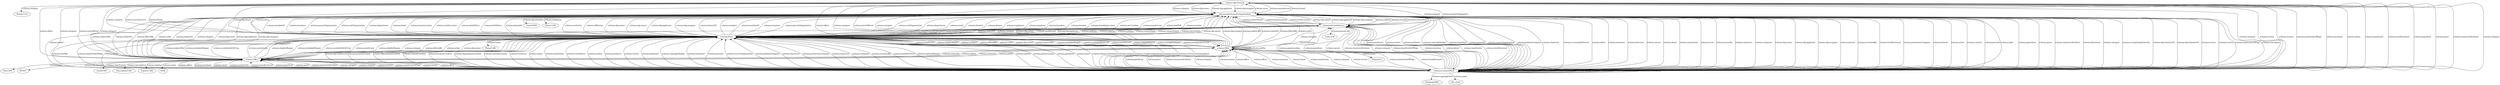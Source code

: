 digraph {
  Pistols1112 [type=attribute_name,label=Pistols1112]
  "schema-dig:Firearm1" [type=class_uri,label="schema-dig:Firearm"]
  Listed1964 [type=attribute_name,label=Listed1964]
  "schema-dig:PersonOrOrganization1" [type=class_uri,label="schema-dig:PersonOrOrganization"]
  Phone1330 [type=attribute_name,label=Phone1330]
  Facebook2081 [type=attribute_name,label=Facebook2081]
  "schema:CreativeWork1" [type=class_uri,label="schema:CreativeWork"]
  file_name [type=attribute_name,label=file_name]
  ID1421 [type=attribute_name,label=ID1421]
  "schema:Offer1" [type=class_uri,label="schema:Offer"]
  Listed1361 [type=attribute_name,label=Listed1361]
  Description1392 [type=attribute_name,label=Description1392]
  Expires1366 [type=attribute_name,label=Expires1366]
  "0036" [type=attribute_name,label="0036"]
  Post1309 [type=attribute_name,label=Post1309]
  Today2013 [type=attribute_name,label=Today2013]
  "schema:Offer2" [type=class_uri,label="schema:Offer"]
  Phone1340 [type=attribute_name,label=Phone1340]
  "schema:Place1" [type=class_uri,label="schema:Place"]
  Code1354 [type=attribute_name,label=Code1354]
  "schema:PostalAddress1" [type=class_uri,label="schema:PostalAddress"]
  "schema-dig:Firearm1" -> Pistols1112 [label="schema:category",type=st_property_uri]
  "schema-dig:PersonOrOrganization1" -> Listed1964 [label="schema-dig:identifier",type=st_property_uri]
  "schema-dig:PersonOrOrganization1" -> Phone1330 [label="schema:telephone",type=st_property_uri]
  "schema:CreativeWork1" -> Facebook2081 [label="schema:copyrightYear",type=st_property_uri]
  "schema:CreativeWork1" -> file_name [label="schema:name",type=st_property_uri]
  "schema:Offer1" -> ID1421 [label="schema-dig:identifier",type=st_property_uri]
  "schema:Offer1" -> Listed1361 [label="schema:datePosted",type=st_property_uri]
  "schema:Offer1" -> Description1392 [label="schema:description",type=st_property_uri]
  "schema:Offer1" -> Expires1366 [label="schema:expires",type=st_property_uri]
  "schema:Offer1" -> "0036" [label="schema:name",type=st_property_uri]
  "schema:Offer1" -> Post1309 [label="schema:price",type=st_property_uri]
  "schema:Offer2" -> Today2013 [label="schema:name",type=st_property_uri]
  "schema:Place1" -> Phone1340 [label="schema:name",type=st_property_uri]
  "schema:PostalAddress1" -> Code1354 [label="schema:postalCode",type=st_property_uri]
  "schema-dig:PersonOrOrganization1" -> "schema:CreativeWork1" [label="schema-dig:isAuthorOf",type=direct_property_uri,weight=100]
  "schema:CreativeWork1" -> "schema:CreativeWork1" [label="schema:hasPart",type=direct_property_uri,weight=100]
  "schema:CreativeWork1" -> "schema:CreativeWork1" [label="schema:isPartOf",type=direct_property_uri,weight=100]
  "schema:CreativeWork1" -> "schema:CreativeWork1" [label="schema-dig:isAbstractPartOf",type=direct_property_uri,weight=100]
  "schema:CreativeWork1" -> "schema:CreativeWork1" [label="schema-dig:isCitationOf",type=direct_property_uri,weight=100]
  "schema:CreativeWork1" -> "schema:CreativeWork1" [label="schema:citation",type=direct_property_uri,weight=100]
  "schema:CreativeWork1" -> "schema:CreativeWork1" [label="schema:workExample",type=direct_property_uri,weight=100]
  "schema:CreativeWork1" -> "schema:CreativeWork1" [label="schema:exampleOfWork",type=direct_property_uri,weight=100]
  "schema:CreativeWork1" -> "schema:CreativeWork1" [label="schema:license",type=direct_property_uri,weight=100]
  "schema:CreativeWork1" -> "schema:CreativeWork1" [label="schema:translationOfWork",type=direct_property_uri,weight=100]
  "schema:CreativeWork1" -> "schema:CreativeWork1" [label="schema:workTranslation",type=direct_property_uri,weight=100]
  "schema:CreativeWork1" -> "schema:Offer1" [label="schema:offers",type=direct_property_uri,weight=100]
  "schema:CreativeWork1" -> "schema:Offer2" [label="schema:offers",type=direct_property_uri,weight=100]
  "schema:CreativeWork1" -> "schema:Place1" [label="schema:locationCreated",type=direct_property_uri,weight=100]
  "schema:CreativeWork1" -> "schema:Place1" [label="schema-dig:primaryLocation",type=direct_property_uri,weight=100]
  "schema:CreativeWork1" -> "schema:Place1" [label="schema:contentLocation",type=direct_property_uri,weight=100]
  "schema:Offer1" -> "schema:Offer1" [label="schema:relatedTo",type=direct_property_uri,weight=100]
  "schema:Offer1" -> "schema:Offer2" [label="schema:relatedTo",type=direct_property_uri,weight=100]
  "schema:Offer2" -> "schema:Offer1" [label="schema:relatedTo",type=direct_property_uri,weight=100]
  "schema:Offer2" -> "schema:Offer2" [label="schema:relatedTo",type=direct_property_uri,weight=100]
  "schema:Offer1" -> "schema:Offer1" [label="schema:addOn",type=direct_property_uri,weight=100]
  "schema:Offer1" -> "schema:Offer2" [label="schema:addOn",type=direct_property_uri,weight=100]
  "schema:Offer2" -> "schema:Offer1" [label="schema:addOn",type=direct_property_uri,weight=100]
  "schema:Offer2" -> "schema:Offer2" [label="schema:addOn",type=direct_property_uri,weight=100]
  "schema:Offer1" -> "schema:Place1" [label="schema:ineligibleRegion",type=direct_property_uri,weight=100]
  "schema:Offer2" -> "schema:Place1" [label="schema:ineligibleRegion",type=direct_property_uri,weight=100]
  "schema:Offer1" -> "schema:Place1" [label="schema:availableAtOrFrom",type=direct_property_uri,weight=100]
  "schema:Offer2" -> "schema:Place1" [label="schema:availableAtOrFrom",type=direct_property_uri,weight=100]
  "schema:Offer1" -> "schema:Place1" [label="schema:areaServed",type=direct_property_uri,weight=100]
  "schema:Offer2" -> "schema:Place1" [label="schema:areaServed",type=direct_property_uri,weight=100]
  "schema:Offer1" -> "schema:Place1" [label="schema:eligibleRegion",type=direct_property_uri,weight=100]
  "schema:Offer2" -> "schema:Place1" [label="schema:eligibleRegion",type=direct_property_uri,weight=100]
  "schema:Place1" -> "schema:Place1" [label="schema:containedIn",type=direct_property_uri,weight=100]
  "schema:Place1" -> "schema:Place1" [label="schema:containedInPlace",type=direct_property_uri,weight=100]
  "schema:Place1" -> "schema:Place1" [label="schema:containsPlace",type=direct_property_uri,weight=100]
  "schema:Place1" -> "schema:PostalAddress1" [label="schema:address",type=direct_property_uri,weight=100]
  "schema-dig:Firearm1" -> "schema-dig:PersonOrOrganization1" [label="schema:manufacturer",type=inherited,weight=300]
  "schema-dig:Firearm1" -> "schema-dig:PersonOrOrganization1" [label="schema:brand",type=inherited,weight=300]
  "schema-dig:Firearm1" -> "schema-dig:PersonOrOrganization1" [label="schema:category",type=inherited,weight=300]
  "schema-dig:Firearm1" -> "schema-dig:PersonOrOrganization1" [label="schema-dig:owner",type=inherited,weight=300]
  "schema-dig:Firearm1" -> "schema-dig:PersonOrOrganization1" [label="schema-dig:applicant",type=inherited,weight=300]
  "schema-dig:Firearm1" -> "schema-dig:PersonOrOrganization1" [label="schema-dig:assignee",type=inherited,weight=300]
  "schema-dig:Firearm1" -> "schema:CreativeWork1" [label="schema:category",type=inherited,weight=300]
  "schema-dig:Firearm1" -> "schema:CreativeWork1" [label="schema:review",type=inherited,weight=300]
  "schema-dig:Firearm1" -> "schema:CreativeWork1" [label="schema:reviews",type=inherited,weight=300]
  "schema-dig:Firearm1" -> "schema:CreativeWork1" [label="schema:mainEntityOfPage",type=inherited,weight=300]
  "schema-dig:Firearm1" -> "schema:Offer1" [label="schema:offers",type=inherited,weight=300]
  "schema-dig:Firearm1" -> "schema:Offer2" [label="schema:offers",type=inherited,weight=300]
  "schema-dig:Firearm1" -> "schema:Offer1" [label="schema:category",type=inherited,weight=300]
  "schema-dig:Firearm1" -> "schema:Offer2" [label="schema:category",type=inherited,weight=300]
  "schema-dig:Firearm1" -> "schema:Place1" [label="schema:category",type=inherited,weight=300]
  "schema-dig:Firearm1" -> "schema:Place1" [label="schema:manufacturer",type=inherited,weight=300]
  "schema-dig:Firearm1" -> "schema:Place1" [label="schema:brand",type=inherited,weight=300]
  "schema-dig:Firearm1" -> "schema:Place1" [label="schema-dig:owner",type=inherited,weight=300]
  "schema-dig:Firearm1" -> "schema:PostalAddress1" [label="schema:category",type=inherited,weight=300]
  "schema-dig:PersonOrOrganization1" -> "schema-dig:Firearm1" [label="schema:owns",type=inherited,weight=300]
  "schema-dig:PersonOrOrganization1" -> "schema:CreativeWork1" [label="schema-dig:isAuthorOf",type=inherited,weight=300]
  "schema-dig:PersonOrOrganization1" -> "schema:CreativeWork1" [label="schema:review",type=inherited,weight=300]
  "schema-dig:PersonOrOrganization1" -> "schema:CreativeWork1" [label="schema:reviews",type=inherited,weight=300]
  "schema-dig:PersonOrOrganization1" -> "schema:CreativeWork1" [label="schema:mainEntityOfPage",type=inherited,weight=300]
  "schema-dig:PersonOrOrganization1" -> "schema:Offer1" [label="schema:makesOffer",type=inherited,weight=300]
  "schema-dig:PersonOrOrganization1" -> "schema:Offer2" [label="schema:makesOffer",type=inherited,weight=300]
  "schema-dig:PersonOrOrganization1" -> "schema:Offer1" [label="schema:relatedTo",type=inherited,weight=300]
  "schema-dig:PersonOrOrganization1" -> "schema:Offer2" [label="schema:relatedTo",type=inherited,weight=300]
  "schema-dig:PersonOrOrganization1" -> "schema:Place1" [label="schema:location",type=inherited,weight=300]
  "schema-dig:PersonOrOrganization1" -> "schema:Place1" [label="schema:foundingLocation",type=inherited,weight=300]
  "schema-dig:PersonOrOrganization1" -> "schema:Place1" [label="schema:serviceArea",type=inherited,weight=300]
  "schema-dig:PersonOrOrganization1" -> "schema:Place1" [label="schema:areaServed",type=inherited,weight=300]
  "schema-dig:PersonOrOrganization1" -> "schema:Place1" [label="schema:hasPOS",type=inherited,weight=300]
  "schema-dig:PersonOrOrganization1" -> "schema:Place1" [label="schema:member",type=inherited,weight=300]
  "schema-dig:PersonOrOrganization1" -> "schema:Place1" [label="schema:memberOf",type=inherited,weight=300]
  "schema-dig:PersonOrOrganization1" -> "schema:Place1" [label="schema:members",type=inherited,weight=300]
  "schema-dig:PersonOrOrganization1" -> "schema:Place1" [label="schema:parentOrganization",type=inherited,weight=300]
  "schema-dig:PersonOrOrganization1" -> "schema:Place1" [label="schema:subOrganization",type=inherited,weight=300]
  "schema-dig:PersonOrOrganization1" -> "schema:Place1" [label="schema:department",type=inherited,weight=300]
  "schema-dig:PersonOrOrganization1" -> "schema:Place1" [label="schema:brand",type=inherited,weight=300]
  "schema-dig:PersonOrOrganization1" -> "schema:Place1" [label="schema:homeLocation",type=inherited,weight=300]
  "schema-dig:PersonOrOrganization1" -> "schema:Place1" [label="schema:workLocation",type=inherited,weight=300]
  "schema-dig:PersonOrOrganization1" -> "schema:Place1" [label="schema:deathPlace",type=inherited,weight=300]
  "schema-dig:PersonOrOrganization1" -> "schema:Place1" [label="schema:birthPlace",type=inherited,weight=300]
  "schema-dig:PersonOrOrganization1" -> "schema:Place1" [label="schema:alumniOf",type=inherited,weight=300]
  "schema-dig:PersonOrOrganization1" -> "schema:Place1" [label="schema:worksFor",type=inherited,weight=300]
  "schema-dig:PersonOrOrganization1" -> "schema:Place1" [label="schema:affiliation",type=inherited,weight=300]
  "schema-dig:PersonOrOrganization1" -> "schema:Place1" [label="schema-dig:owner",type=inherited,weight=300]
  "schema-dig:PersonOrOrganization1" -> "schema:PostalAddress1" [label="schema:address",type=inherited,weight=300]
  "schema-dig:PersonOrOrganization1" -> "schema:PostalAddress1" [label="schema:location",type=inherited,weight=300]
  "schema-dig:PersonOrOrganization1" -> "schema:PostalAddress1" [label="schema:contactPoint",type=inherited,weight=300]
  "schema-dig:PersonOrOrganization1" -> "schema:PostalAddress1" [label="schema:contactPoints",type=inherited,weight=300]
  "schema-dig:PersonOrOrganization1" -> "schema:PostalAddress1" [label="schema:homeLocation",type=inherited,weight=300]
  "schema-dig:PersonOrOrganization1" -> "schema:PostalAddress1" [label="schema:workLocation",type=inherited,weight=300]
  "schema:CreativeWork1" -> "schema-dig:Firearm1" [label="schema:mentions",type=inherited,weight=300]
  "schema:CreativeWork1" -> "schema-dig:Firearm1" [label="schema:about",type=inherited,weight=300]
  "schema:CreativeWork1" -> "schema-dig:Firearm1" [label="schema:mainEntity",type=inherited,weight=300]
  "schema:CreativeWork1" -> "schema-dig:Firearm1" [label="schema:itemReviewed",type=inherited,weight=300]
  "schema:CreativeWork1" -> "schema-dig:Firearm1" [label="schema:gameItem",type=inherited,weight=300]
  "schema:CreativeWork1" -> "schema-dig:Firearm1" [label="schema:quest",type=inherited,weight=300]
  "schema:CreativeWork1" -> "schema-dig:Firearm1" [label="schema:characterAttribute",type=inherited,weight=300]
  "schema:CreativeWork1" -> "schema-dig:Firearm1" [label="schema:category",type=inherited,weight=300]
  "schema:CreativeWork1" -> "schema-dig:PersonOrOrganization1" [label="schema:contributor",type=inherited,weight=300]
  "schema:CreativeWork1" -> "schema-dig:PersonOrOrganization1" [label="schema:author",type=inherited,weight=300]
  "schema:CreativeWork1" -> "schema-dig:PersonOrOrganization1" [label="schema:producer",type=inherited,weight=300]
  "schema:CreativeWork1" -> "schema-dig:PersonOrOrganization1" [label="schema:creator",type=inherited,weight=300]
  "schema:CreativeWork1" -> "schema-dig:PersonOrOrganization1" [label="schema:publisher",type=inherited,weight=300]
  "schema:CreativeWork1" -> "schema-dig:PersonOrOrganization1" [label="schema:copyrightHolder",type=inherited,weight=300]
  "schema:CreativeWork1" -> "schema-dig:PersonOrOrganization1" [label="schema:translator",type=inherited,weight=300]
  "schema:CreativeWork1" -> "schema-dig:PersonOrOrganization1" [label="schema:provider",type=inherited,weight=300]
  "schema:CreativeWork1" -> "schema-dig:PersonOrOrganization1" [label="schema:sourceOrganization",type=inherited,weight=300]
  "schema:CreativeWork1" -> "schema-dig:PersonOrOrganization1" [label="schema:publisherImprint",type=inherited,weight=300]
  "schema:CreativeWork1" -> "schema-dig:PersonOrOrganization1" [label="schema:character",type=inherited,weight=300]
  "schema:CreativeWork1" -> "schema-dig:PersonOrOrganization1" [label="schema:accountablePerson",type=inherited,weight=300]
  "schema:CreativeWork1" -> "schema-dig:PersonOrOrganization1" [label="schema:editor",type=inherited,weight=300]
  "schema:CreativeWork1" -> "schema-dig:PersonOrOrganization1" [label="schema:mentions",type=inherited,weight=300]
  "schema:CreativeWork1" -> "schema-dig:PersonOrOrganization1" [label="schema:about",type=inherited,weight=300]
  "schema:CreativeWork1" -> "schema-dig:PersonOrOrganization1" [label="schema:mainEntity",type=inherited,weight=300]
  "schema:CreativeWork1" -> "schema-dig:PersonOrOrganization1" [label="schema-dig:owner",type=inherited,weight=300]
  "schema:CreativeWork1" -> "schema-dig:PersonOrOrganization1" [label="schema-dig:applicant",type=inherited,weight=300]
  "schema:CreativeWork1" -> "schema-dig:PersonOrOrganization1" [label="schema-dig:assignee",type=inherited,weight=300]
  "schema:CreativeWork1" -> "schema-dig:PersonOrOrganization1" [label="schema:productionCompany",type=inherited,weight=300]
  "schema:CreativeWork1" -> "schema-dig:PersonOrOrganization1" [label="schema:director",type=inherited,weight=300]
  "schema:CreativeWork1" -> "schema-dig:PersonOrOrganization1" [label="schema:directors",type=inherited,weight=300]
  "schema:CreativeWork1" -> "schema-dig:PersonOrOrganization1" [label="schema:actors",type=inherited,weight=300]
  "schema:CreativeWork1" -> "schema-dig:PersonOrOrganization1" [label="schema:actor",type=inherited,weight=300]
  "schema:CreativeWork1" -> "schema-dig:PersonOrOrganization1" [label="schema:musicBy",type=inherited,weight=300]
  "schema:CreativeWork1" -> "schema-dig:PersonOrOrganization1" [label="schema:endorsers",type=inherited,weight=300]
  "schema:CreativeWork1" -> "schema-dig:PersonOrOrganization1" [label="schema:composer",type=inherited,weight=300]
  "schema:CreativeWork1" -> "schema-dig:PersonOrOrganization1" [label="schema:lyricist",type=inherited,weight=300]
  "schema:CreativeWork1" -> "schema-dig:PersonOrOrganization1" [label="schema:reviewedBy",type=inherited,weight=300]
  "schema:CreativeWork1" -> "schema-dig:PersonOrOrganization1" [label="schema:itemReviewed",type=inherited,weight=300]
  "schema:CreativeWork1" -> "schema-dig:PersonOrOrganization1" [label="schema:letterer",type=inherited,weight=300]
  "schema:CreativeWork1" -> "schema-dig:PersonOrOrganization1" [label="schema:artist",type=inherited,weight=300]
  "schema:CreativeWork1" -> "schema-dig:PersonOrOrganization1" [label="schema:colorist",type=inherited,weight=300]
  "schema:CreativeWork1" -> "schema-dig:PersonOrOrganization1" [label="schema:penciler",type=inherited,weight=300]
  "schema:CreativeWork1" -> "schema-dig:PersonOrOrganization1" [label="schema:inker",type=inherited,weight=300]
  "schema:CreativeWork1" -> "schema-dig:PersonOrOrganization1" [label="schema:gameItem",type=inherited,weight=300]
  "schema:CreativeWork1" -> "schema-dig:PersonOrOrganization1" [label="schema:quest",type=inherited,weight=300]
  "schema:CreativeWork1" -> "schema-dig:PersonOrOrganization1" [label="schema:characterAttribute",type=inherited,weight=300]
  "schema:CreativeWork1" -> "schema-dig:PersonOrOrganization1" [label="schema:illustrator",type=inherited,weight=300]
  "schema:CreativeWork1" -> "schema-dig:PersonOrOrganization1" [label="schema:category",type=inherited,weight=300]
  "schema:CreativeWork1" -> "schema-dig:PersonOrOrganization1" [label="schema:recognizingAuthority",type=inherited,weight=300]
  "schema:CreativeWork1" -> "schema:Offer1" [label="schema:offers",type=inherited,weight=300]
  "schema:CreativeWork1" -> "schema:Offer2" [label="schema:offers",type=inherited,weight=300]
  "schema:CreativeWork1" -> "schema:Offer1" [label="schema:mentions",type=inherited,weight=300]
  "schema:CreativeWork1" -> "schema:Offer2" [label="schema:mentions",type=inherited,weight=300]
  "schema:CreativeWork1" -> "schema:Offer1" [label="schema:about",type=inherited,weight=300]
  "schema:CreativeWork1" -> "schema:Offer2" [label="schema:about",type=inherited,weight=300]
  "schema:CreativeWork1" -> "schema:Offer1" [label="schema:mainEntity",type=inherited,weight=300]
  "schema:CreativeWork1" -> "schema:Offer2" [label="schema:mainEntity",type=inherited,weight=300]
  "schema:CreativeWork1" -> "schema:Offer1" [label="schema:itemReviewed",type=inherited,weight=300]
  "schema:CreativeWork1" -> "schema:Offer2" [label="schema:itemReviewed",type=inherited,weight=300]
  "schema:CreativeWork1" -> "schema:Offer1" [label="schema:gameItem",type=inherited,weight=300]
  "schema:CreativeWork1" -> "schema:Offer2" [label="schema:gameItem",type=inherited,weight=300]
  "schema:CreativeWork1" -> "schema:Offer1" [label="schema:quest",type=inherited,weight=300]
  "schema:CreativeWork1" -> "schema:Offer2" [label="schema:quest",type=inherited,weight=300]
  "schema:CreativeWork1" -> "schema:Offer1" [label="schema:characterAttribute",type=inherited,weight=300]
  "schema:CreativeWork1" -> "schema:Offer2" [label="schema:characterAttribute",type=inherited,weight=300]
  "schema:CreativeWork1" -> "schema:Offer1" [label="schema:category",type=inherited,weight=300]
  "schema:CreativeWork1" -> "schema:Offer2" [label="schema:category",type=inherited,weight=300]
  "schema:CreativeWork1" -> "schema:Place1" [label="schema:locationCreated",type=inherited,weight=300]
  "schema:CreativeWork1" -> "schema:Place1" [label="schema-dig:primaryLocation",type=inherited,weight=300]
  "schema:CreativeWork1" -> "schema:Place1" [label="schema:contentLocation",type=inherited,weight=300]
  "schema:CreativeWork1" -> "schema:Place1" [label="schema:mentions",type=inherited,weight=300]
  "schema:CreativeWork1" -> "schema:Place1" [label="schema:about",type=inherited,weight=300]
  "schema:CreativeWork1" -> "schema:Place1" [label="schema:mainEntity",type=inherited,weight=300]
  "schema:CreativeWork1" -> "schema:Place1" [label="schema:contributor",type=inherited,weight=300]
  "schema:CreativeWork1" -> "schema:Place1" [label="schema:author",type=inherited,weight=300]
  "schema:CreativeWork1" -> "schema:Place1" [label="schema:producer",type=inherited,weight=300]
  "schema:CreativeWork1" -> "schema:Place1" [label="schema:creator",type=inherited,weight=300]
  "schema:CreativeWork1" -> "schema:Place1" [label="schema:publisher",type=inherited,weight=300]
  "schema:CreativeWork1" -> "schema:Place1" [label="schema:copyrightHolder",type=inherited,weight=300]
  "schema:CreativeWork1" -> "schema:Place1" [label="schema:translator",type=inherited,weight=300]
  "schema:CreativeWork1" -> "schema:Place1" [label="schema:provider",type=inherited,weight=300]
  "schema:CreativeWork1" -> "schema:Place1" [label="schema:sourceOrganization",type=inherited,weight=300]
  "schema:CreativeWork1" -> "schema:Place1" [label="schema:publisherImprint",type=inherited,weight=300]
  "schema:CreativeWork1" -> "schema:Place1" [label="schema-dig:owner",type=inherited,weight=300]
  "schema:CreativeWork1" -> "schema:Place1" [label="schema:productionCompany",type=inherited,weight=300]
  "schema:CreativeWork1" -> "schema:Place1" [label="schema:endorsers",type=inherited,weight=300]
  "schema:CreativeWork1" -> "schema:Place1" [label="schema:composer",type=inherited,weight=300]
  "schema:CreativeWork1" -> "schema:Place1" [label="schema:reviewedBy",type=inherited,weight=300]
  "schema:CreativeWork1" -> "schema:Place1" [label="schema:itemReviewed",type=inherited,weight=300]
  "schema:CreativeWork1" -> "schema:Place1" [label="schema:regionsAllowed",type=inherited,weight=300]
  "schema:CreativeWork1" -> "schema:Place1" [label="schema:spatial",type=inherited,weight=300]
  "schema:CreativeWork1" -> "schema:Place1" [label="schema:gameLocation",type=inherited,weight=300]
  "schema:CreativeWork1" -> "schema:Place1" [label="schema:gameItem",type=inherited,weight=300]
  "schema:CreativeWork1" -> "schema:Place1" [label="schema:quest",type=inherited,weight=300]
  "schema:CreativeWork1" -> "schema:Place1" [label="schema:characterAttribute",type=inherited,weight=300]
  "schema:CreativeWork1" -> "schema:Place1" [label="schema:category",type=inherited,weight=300]
  "schema:CreativeWork1" -> "schema:Place1" [label="schema:recognizingAuthority",type=inherited,weight=300]
  "schema:CreativeWork1" -> "schema:PostalAddress1" [label="schema:mentions",type=inherited,weight=300]
  "schema:CreativeWork1" -> "schema:PostalAddress1" [label="schema:about",type=inherited,weight=300]
  "schema:CreativeWork1" -> "schema:PostalAddress1" [label="schema:mainEntity",type=inherited,weight=300]
  "schema:CreativeWork1" -> "schema:PostalAddress1" [label="schema:itemReviewed",type=inherited,weight=300]
  "schema:CreativeWork1" -> "schema:PostalAddress1" [label="schema:gameLocation",type=inherited,weight=300]
  "schema:CreativeWork1" -> "schema:PostalAddress1" [label="schema:gameItem",type=inherited,weight=300]
  "schema:CreativeWork1" -> "schema:PostalAddress1" [label="schema:quest",type=inherited,weight=300]
  "schema:CreativeWork1" -> "schema:PostalAddress1" [label="schema:characterAttribute",type=inherited,weight=300]
  "schema:CreativeWork1" -> "schema:PostalAddress1" [label="schema:category",type=inherited,weight=300]
  "schema:Offer1" -> "schema-dig:Firearm1" [label="schema:itemOffered",type=inherited,weight=300]
  "schema:Offer2" -> "schema-dig:Firearm1" [label="schema:itemOffered",type=inherited,weight=300]
  "schema:Offer1" -> "schema-dig:Firearm1" [label="schema:category",type=inherited,weight=300]
  "schema:Offer2" -> "schema-dig:Firearm1" [label="schema:category",type=inherited,weight=300]
  "schema:Offer1" -> "schema-dig:PersonOrOrganization1" [label="schema:offeredBy",type=inherited,weight=300]
  "schema:Offer2" -> "schema-dig:PersonOrOrganization1" [label="schema:offeredBy",type=inherited,weight=300]
  "schema:Offer1" -> "schema-dig:PersonOrOrganization1" [label="schema:seller",type=inherited,weight=300]
  "schema:Offer2" -> "schema-dig:PersonOrOrganization1" [label="schema:seller",type=inherited,weight=300]
  "schema:Offer1" -> "schema-dig:PersonOrOrganization1" [label="schema:relatedTo",type=inherited,weight=300]
  "schema:Offer2" -> "schema-dig:PersonOrOrganization1" [label="schema:relatedTo",type=inherited,weight=300]
  "schema:Offer1" -> "schema-dig:PersonOrOrganization1" [label="schema:category",type=inherited,weight=300]
  "schema:Offer2" -> "schema-dig:PersonOrOrganization1" [label="schema:category",type=inherited,weight=300]
  "schema:Offer1" -> "schema-dig:PersonOrOrganization1" [label="schema-dig:owner",type=inherited,weight=300]
  "schema:Offer2" -> "schema-dig:PersonOrOrganization1" [label="schema-dig:owner",type=inherited,weight=300]
  "schema:Offer1" -> "schema-dig:PersonOrOrganization1" [label="schema-dig:applicant",type=inherited,weight=300]
  "schema:Offer2" -> "schema-dig:PersonOrOrganization1" [label="schema-dig:applicant",type=inherited,weight=300]
  "schema:Offer1" -> "schema-dig:PersonOrOrganization1" [label="schema-dig:assignee",type=inherited,weight=300]
  "schema:Offer2" -> "schema-dig:PersonOrOrganization1" [label="schema-dig:assignee",type=inherited,weight=300]
  "schema:Offer1" -> "schema:CreativeWork1" [label="schema:category",type=inherited,weight=300]
  "schema:Offer2" -> "schema:CreativeWork1" [label="schema:category",type=inherited,weight=300]
  "schema:Offer1" -> "schema:CreativeWork1" [label="schema:review",type=inherited,weight=300]
  "schema:Offer2" -> "schema:CreativeWork1" [label="schema:review",type=inherited,weight=300]
  "schema:Offer1" -> "schema:CreativeWork1" [label="schema:reviews",type=inherited,weight=300]
  "schema:Offer2" -> "schema:CreativeWork1" [label="schema:reviews",type=inherited,weight=300]
  "schema:Offer1" -> "schema:CreativeWork1" [label="schema:mainEntityOfPage",type=inherited,weight=300]
  "schema:Offer2" -> "schema:CreativeWork1" [label="schema:mainEntityOfPage",type=inherited,weight=300]
  "schema:Offer1" -> "schema:Place1" [label="schema:ineligibleRegion",type=inherited,weight=300]
  "schema:Offer2" -> "schema:Place1" [label="schema:ineligibleRegion",type=inherited,weight=300]
  "schema:Offer1" -> "schema:Place1" [label="schema:availableAtOrFrom",type=inherited,weight=300]
  "schema:Offer2" -> "schema:Place1" [label="schema:availableAtOrFrom",type=inherited,weight=300]
  "schema:Offer1" -> "schema:Place1" [label="schema:areaServed",type=inherited,weight=300]
  "schema:Offer2" -> "schema:Place1" [label="schema:areaServed",type=inherited,weight=300]
  "schema:Offer1" -> "schema:Place1" [label="schema:eligibleRegion",type=inherited,weight=300]
  "schema:Offer2" -> "schema:Place1" [label="schema:eligibleRegion",type=inherited,weight=300]
  "schema:Offer1" -> "schema:Place1" [label="schema:category",type=inherited,weight=300]
  "schema:Offer2" -> "schema:Place1" [label="schema:category",type=inherited,weight=300]
  "schema:Offer1" -> "schema:Place1" [label="schema:offeredBy",type=inherited,weight=300]
  "schema:Offer2" -> "schema:Place1" [label="schema:offeredBy",type=inherited,weight=300]
  "schema:Offer1" -> "schema:Place1" [label="schema:seller",type=inherited,weight=300]
  "schema:Offer2" -> "schema:Place1" [label="schema:seller",type=inherited,weight=300]
  "schema:Offer1" -> "schema:Place1" [label="schema-dig:owner",type=inherited,weight=300]
  "schema:Offer2" -> "schema:Place1" [label="schema-dig:owner",type=inherited,weight=300]
  "schema:Offer1" -> "schema:PostalAddress1" [label="schema:category",type=inherited,weight=300]
  "schema:Offer2" -> "schema:PostalAddress1" [label="schema:category",type=inherited,weight=300]
  "schema:Place1" -> "schema-dig:Firearm1" [label="schema:owns",type=inherited,weight=300]
  "schema:Place1" -> "schema-dig:PersonOrOrganization1" [label="schema-dig:owner",type=inherited,weight=300]
  "schema:Place1" -> "schema-dig:PersonOrOrganization1" [label="schema-dig:applicant",type=inherited,weight=300]
  "schema:Place1" -> "schema-dig:PersonOrOrganization1" [label="schema-dig:assignee",type=inherited,weight=300]
  "schema:Place1" -> "schema-dig:PersonOrOrganization1" [label="schema:branchOf",type=inherited,weight=300]
  "schema:Place1" -> "schema-dig:PersonOrOrganization1" [label="schema:member",type=inherited,weight=300]
  "schema:Place1" -> "schema-dig:PersonOrOrganization1" [label="schema:memberOf",type=inherited,weight=300]
  "schema:Place1" -> "schema-dig:PersonOrOrganization1" [label="schema:members",type=inherited,weight=300]
  "schema:Place1" -> "schema-dig:PersonOrOrganization1" [label="schema:parentOrganization",type=inherited,weight=300]
  "schema:Place1" -> "schema-dig:PersonOrOrganization1" [label="schema:subOrganization",type=inherited,weight=300]
  "schema:Place1" -> "schema-dig:PersonOrOrganization1" [label="schema:department",type=inherited,weight=300]
  "schema:Place1" -> "schema-dig:PersonOrOrganization1" [label="schema:brand",type=inherited,weight=300]
  "schema:Place1" -> "schema-dig:PersonOrOrganization1" [label="schema:founder",type=inherited,weight=300]
  "schema:Place1" -> "schema-dig:PersonOrOrganization1" [label="schema:alumni",type=inherited,weight=300]
  "schema:Place1" -> "schema-dig:PersonOrOrganization1" [label="schema:employees",type=inherited,weight=300]
  "schema:Place1" -> "schema-dig:PersonOrOrganization1" [label="schema:employee",type=inherited,weight=300]
  "schema:Place1" -> "schema-dig:PersonOrOrganization1" [label="schema:founders",type=inherited,weight=300]
  "schema:Place1" -> "schema:CreativeWork1" [label="schema:review",type=inherited,weight=300]
  "schema:Place1" -> "schema:CreativeWork1" [label="schema:reviews",type=inherited,weight=300]
  "schema:Place1" -> "schema:CreativeWork1" [label="schema:photo",type=inherited,weight=300]
  "schema:Place1" -> "schema:CreativeWork1" [label="schema:photos",type=inherited,weight=300]
  "schema:Place1" -> "schema:CreativeWork1" [label="schema:hasMap",type=inherited,weight=300]
  "schema:Place1" -> "schema:CreativeWork1" [label="schema:mainEntityOfPage",type=inherited,weight=300]
  "schema:Place1" -> "schema:CreativeWork1" [label="schema-dig:isAuthorOf",type=inherited,weight=300]
  "schema:Place1" -> "schema:Offer1" [label="schema:makesOffer",type=inherited,weight=300]
  "schema:Place1" -> "schema:Offer2" [label="schema:makesOffer",type=inherited,weight=300]
  "schema:Place1" -> "schema:PostalAddress1" [label="schema:address",type=inherited,weight=300]
  "schema:Place1" -> "schema:PostalAddress1" [label="schema:location",type=inherited,weight=300]
  "schema:Place1" -> "schema:PostalAddress1" [label="schema:contactPoint",type=inherited,weight=300]
  "schema:Place1" -> "schema:PostalAddress1" [label="schema:contactPoints",type=inherited,weight=300]
  "schema:PostalAddress1" -> "schema-dig:Firearm1" [label="schema:productSupported",type=inherited,weight=300]
  "schema:PostalAddress1" -> "schema-dig:PersonOrOrganization1" [label="schema-dig:owner",type=inherited,weight=300]
  "schema:PostalAddress1" -> "schema-dig:PersonOrOrganization1" [label="schema-dig:applicant",type=inherited,weight=300]
  "schema:PostalAddress1" -> "schema-dig:PersonOrOrganization1" [label="schema-dig:assignee",type=inherited,weight=300]
  "schema:PostalAddress1" -> "schema:CreativeWork1" [label="schema:mainEntityOfPage",type=inherited,weight=300]
  "schema:PostalAddress1" -> "schema:Place1" [label="schema:serviceArea",type=inherited,weight=300]
  "schema:PostalAddress1" -> "schema:Place1" [label="schema:areaServed",type=inherited,weight=300]
  "schema:PostalAddress1" -> "schema:Place1" [label="schema-dig:owner",type=inherited,weight=300]
}
